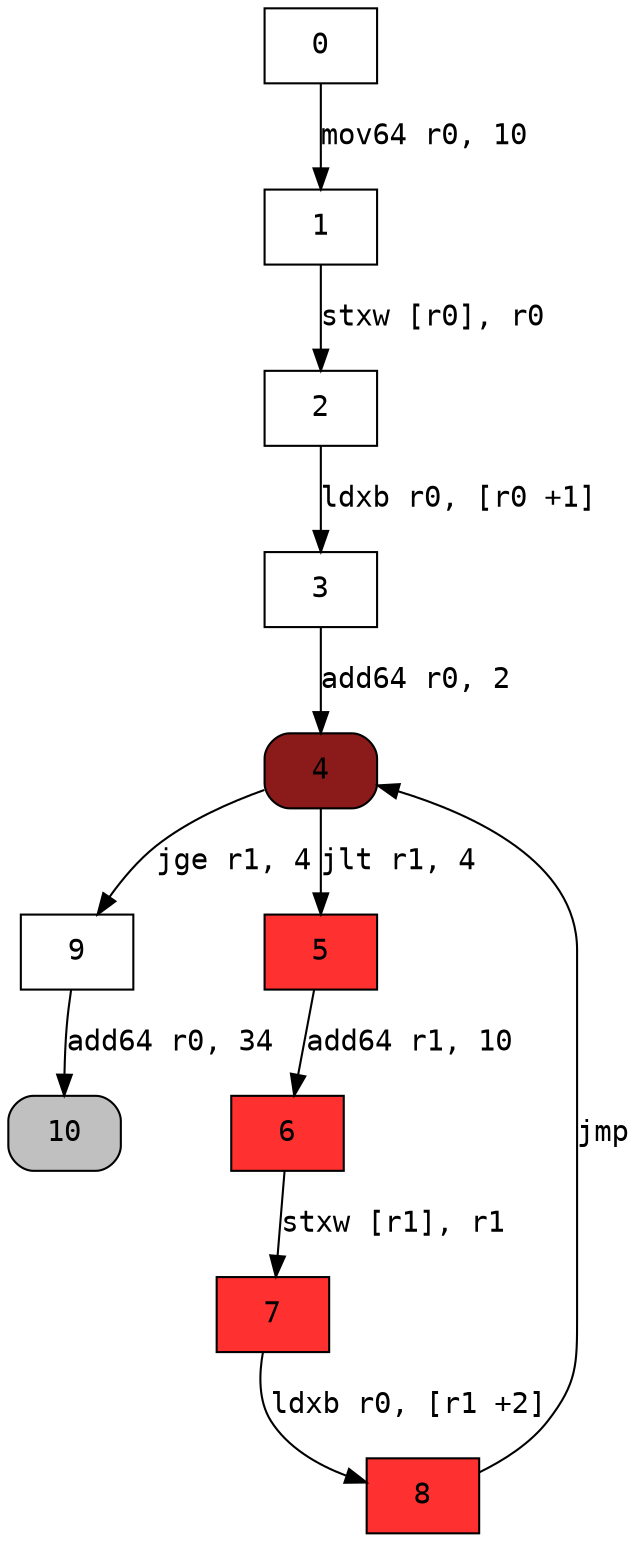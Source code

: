 digraph cfg { 
node [fontname="monospace"];
node [shape=box];
edge [fontname="monospace"];
  0 -> 1 [label="mov64 r0, 10"];
  1 -> 2 [label="stxw [r0], r0"];
  2 -> 3 [label="ldxb r0, [r0 +1]"];
  3 -> 4 [label="add64 r0, 2"];
  4 -> 9 [label="jge r1, 4"];
  4 -> 5 [label="jlt r1, 4"];
  5 -> 6 [label="add64 r1, 10"];
  6 -> 7 [label="stxw [r1], r1"];
  7 -> 8 [label="ldxb r0, [r1 +2]"];
  8 -> 4 [label="jmp"];
  9 -> 10 [label="add64 r0, 34"];
4 [style="rounded,filled",fillcolor=firebrick4];
5 [style=filled,fillcolor=firebrick1];
6 [style=filled,fillcolor=firebrick1];
7 [style=filled,fillcolor=firebrick1];
8 [style=filled,fillcolor=firebrick1];
10 [style="rounded,filled",fillcolor=grey];
}